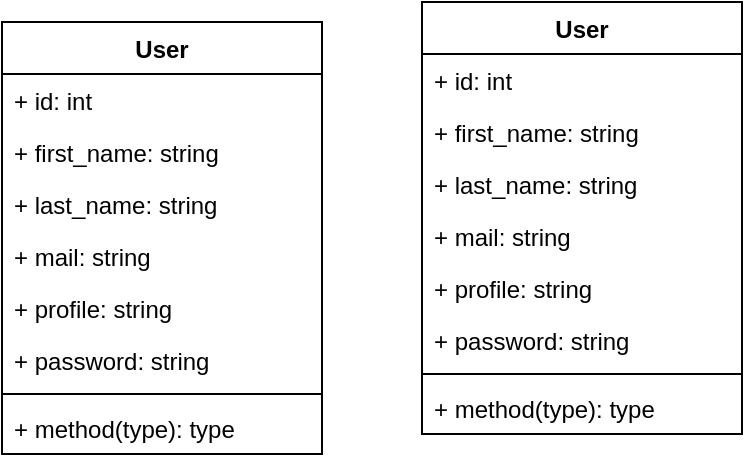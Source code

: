 <mxfile version="24.7.16">
  <diagram name="Page-1" id="U3xEfpQwMd_akKha412e">
    <mxGraphModel dx="880" dy="389" grid="1" gridSize="10" guides="1" tooltips="1" connect="1" arrows="1" fold="1" page="1" pageScale="1" pageWidth="827" pageHeight="1169" math="0" shadow="0">
      <root>
        <mxCell id="0" />
        <mxCell id="1" parent="0" />
        <mxCell id="EkNsuSkXfNMbYj6hUWkd-1" value="User" style="swimlane;fontStyle=1;align=center;verticalAlign=top;childLayout=stackLayout;horizontal=1;startSize=26;horizontalStack=0;resizeParent=1;resizeParentMax=0;resizeLast=0;collapsible=1;marginBottom=0;whiteSpace=wrap;html=1;" vertex="1" parent="1">
          <mxGeometry x="380" y="210" width="160" height="216" as="geometry" />
        </mxCell>
        <mxCell id="EkNsuSkXfNMbYj6hUWkd-2" value="&lt;div&gt;+ id: int&lt;/div&gt;" style="text;strokeColor=none;fillColor=none;align=left;verticalAlign=top;spacingLeft=4;spacingRight=4;overflow=hidden;rotatable=0;points=[[0,0.5],[1,0.5]];portConstraint=eastwest;whiteSpace=wrap;html=1;" vertex="1" parent="EkNsuSkXfNMbYj6hUWkd-1">
          <mxGeometry y="26" width="160" height="26" as="geometry" />
        </mxCell>
        <mxCell id="EkNsuSkXfNMbYj6hUWkd-5" value="&lt;div&gt;+ first_name: string&lt;br&gt;&lt;/div&gt;" style="text;strokeColor=none;fillColor=none;align=left;verticalAlign=top;spacingLeft=4;spacingRight=4;overflow=hidden;rotatable=0;points=[[0,0.5],[1,0.5]];portConstraint=eastwest;whiteSpace=wrap;html=1;" vertex="1" parent="EkNsuSkXfNMbYj6hUWkd-1">
          <mxGeometry y="52" width="160" height="26" as="geometry" />
        </mxCell>
        <mxCell id="EkNsuSkXfNMbYj6hUWkd-6" value="&lt;div&gt;+ last_name: string&lt;br&gt;&lt;/div&gt;" style="text;strokeColor=none;fillColor=none;align=left;verticalAlign=top;spacingLeft=4;spacingRight=4;overflow=hidden;rotatable=0;points=[[0,0.5],[1,0.5]];portConstraint=eastwest;whiteSpace=wrap;html=1;" vertex="1" parent="EkNsuSkXfNMbYj6hUWkd-1">
          <mxGeometry y="78" width="160" height="26" as="geometry" />
        </mxCell>
        <mxCell id="EkNsuSkXfNMbYj6hUWkd-7" value="&lt;div&gt;+ mail: string&lt;br&gt;&lt;/div&gt;" style="text;strokeColor=none;fillColor=none;align=left;verticalAlign=top;spacingLeft=4;spacingRight=4;overflow=hidden;rotatable=0;points=[[0,0.5],[1,0.5]];portConstraint=eastwest;whiteSpace=wrap;html=1;" vertex="1" parent="EkNsuSkXfNMbYj6hUWkd-1">
          <mxGeometry y="104" width="160" height="26" as="geometry" />
        </mxCell>
        <mxCell id="EkNsuSkXfNMbYj6hUWkd-9" value="&lt;div&gt;+ profile: string&lt;br&gt;&lt;/div&gt;" style="text;strokeColor=none;fillColor=none;align=left;verticalAlign=top;spacingLeft=4;spacingRight=4;overflow=hidden;rotatable=0;points=[[0,0.5],[1,0.5]];portConstraint=eastwest;whiteSpace=wrap;html=1;" vertex="1" parent="EkNsuSkXfNMbYj6hUWkd-1">
          <mxGeometry y="130" width="160" height="26" as="geometry" />
        </mxCell>
        <mxCell id="EkNsuSkXfNMbYj6hUWkd-8" value="&lt;div&gt;+ password: string&lt;br&gt;&lt;/div&gt;" style="text;strokeColor=none;fillColor=none;align=left;verticalAlign=top;spacingLeft=4;spacingRight=4;overflow=hidden;rotatable=0;points=[[0,0.5],[1,0.5]];portConstraint=eastwest;whiteSpace=wrap;html=1;" vertex="1" parent="EkNsuSkXfNMbYj6hUWkd-1">
          <mxGeometry y="156" width="160" height="26" as="geometry" />
        </mxCell>
        <mxCell id="EkNsuSkXfNMbYj6hUWkd-3" value="" style="line;strokeWidth=1;fillColor=none;align=left;verticalAlign=middle;spacingTop=-1;spacingLeft=3;spacingRight=3;rotatable=0;labelPosition=right;points=[];portConstraint=eastwest;strokeColor=inherit;" vertex="1" parent="EkNsuSkXfNMbYj6hUWkd-1">
          <mxGeometry y="182" width="160" height="8" as="geometry" />
        </mxCell>
        <mxCell id="EkNsuSkXfNMbYj6hUWkd-4" value="+ method(type): type" style="text;strokeColor=none;fillColor=none;align=left;verticalAlign=top;spacingLeft=4;spacingRight=4;overflow=hidden;rotatable=0;points=[[0,0.5],[1,0.5]];portConstraint=eastwest;whiteSpace=wrap;html=1;" vertex="1" parent="EkNsuSkXfNMbYj6hUWkd-1">
          <mxGeometry y="190" width="160" height="26" as="geometry" />
        </mxCell>
        <mxCell id="EkNsuSkXfNMbYj6hUWkd-10" value="User" style="swimlane;fontStyle=1;align=center;verticalAlign=top;childLayout=stackLayout;horizontal=1;startSize=26;horizontalStack=0;resizeParent=1;resizeParentMax=0;resizeLast=0;collapsible=1;marginBottom=0;whiteSpace=wrap;html=1;" vertex="1" parent="1">
          <mxGeometry x="170" y="220" width="160" height="216" as="geometry" />
        </mxCell>
        <mxCell id="EkNsuSkXfNMbYj6hUWkd-11" value="&lt;div&gt;+ id: int&lt;/div&gt;" style="text;strokeColor=none;fillColor=none;align=left;verticalAlign=top;spacingLeft=4;spacingRight=4;overflow=hidden;rotatable=0;points=[[0,0.5],[1,0.5]];portConstraint=eastwest;whiteSpace=wrap;html=1;" vertex="1" parent="EkNsuSkXfNMbYj6hUWkd-10">
          <mxGeometry y="26" width="160" height="26" as="geometry" />
        </mxCell>
        <mxCell id="EkNsuSkXfNMbYj6hUWkd-12" value="&lt;div&gt;+ first_name: string&lt;br&gt;&lt;/div&gt;" style="text;strokeColor=none;fillColor=none;align=left;verticalAlign=top;spacingLeft=4;spacingRight=4;overflow=hidden;rotatable=0;points=[[0,0.5],[1,0.5]];portConstraint=eastwest;whiteSpace=wrap;html=1;" vertex="1" parent="EkNsuSkXfNMbYj6hUWkd-10">
          <mxGeometry y="52" width="160" height="26" as="geometry" />
        </mxCell>
        <mxCell id="EkNsuSkXfNMbYj6hUWkd-13" value="&lt;div&gt;+ last_name: string&lt;br&gt;&lt;/div&gt;" style="text;strokeColor=none;fillColor=none;align=left;verticalAlign=top;spacingLeft=4;spacingRight=4;overflow=hidden;rotatable=0;points=[[0,0.5],[1,0.5]];portConstraint=eastwest;whiteSpace=wrap;html=1;" vertex="1" parent="EkNsuSkXfNMbYj6hUWkd-10">
          <mxGeometry y="78" width="160" height="26" as="geometry" />
        </mxCell>
        <mxCell id="EkNsuSkXfNMbYj6hUWkd-14" value="&lt;div&gt;+ mail: string&lt;br&gt;&lt;/div&gt;" style="text;strokeColor=none;fillColor=none;align=left;verticalAlign=top;spacingLeft=4;spacingRight=4;overflow=hidden;rotatable=0;points=[[0,0.5],[1,0.5]];portConstraint=eastwest;whiteSpace=wrap;html=1;" vertex="1" parent="EkNsuSkXfNMbYj6hUWkd-10">
          <mxGeometry y="104" width="160" height="26" as="geometry" />
        </mxCell>
        <mxCell id="EkNsuSkXfNMbYj6hUWkd-15" value="&lt;div&gt;+ profile: string&lt;br&gt;&lt;/div&gt;" style="text;strokeColor=none;fillColor=none;align=left;verticalAlign=top;spacingLeft=4;spacingRight=4;overflow=hidden;rotatable=0;points=[[0,0.5],[1,0.5]];portConstraint=eastwest;whiteSpace=wrap;html=1;" vertex="1" parent="EkNsuSkXfNMbYj6hUWkd-10">
          <mxGeometry y="130" width="160" height="26" as="geometry" />
        </mxCell>
        <mxCell id="EkNsuSkXfNMbYj6hUWkd-16" value="&lt;div&gt;+ password: string&lt;br&gt;&lt;/div&gt;" style="text;strokeColor=none;fillColor=none;align=left;verticalAlign=top;spacingLeft=4;spacingRight=4;overflow=hidden;rotatable=0;points=[[0,0.5],[1,0.5]];portConstraint=eastwest;whiteSpace=wrap;html=1;" vertex="1" parent="EkNsuSkXfNMbYj6hUWkd-10">
          <mxGeometry y="156" width="160" height="26" as="geometry" />
        </mxCell>
        <mxCell id="EkNsuSkXfNMbYj6hUWkd-17" value="" style="line;strokeWidth=1;fillColor=none;align=left;verticalAlign=middle;spacingTop=-1;spacingLeft=3;spacingRight=3;rotatable=0;labelPosition=right;points=[];portConstraint=eastwest;strokeColor=inherit;" vertex="1" parent="EkNsuSkXfNMbYj6hUWkd-10">
          <mxGeometry y="182" width="160" height="8" as="geometry" />
        </mxCell>
        <mxCell id="EkNsuSkXfNMbYj6hUWkd-18" value="+ method(type): type" style="text;strokeColor=none;fillColor=none;align=left;verticalAlign=top;spacingLeft=4;spacingRight=4;overflow=hidden;rotatable=0;points=[[0,0.5],[1,0.5]];portConstraint=eastwest;whiteSpace=wrap;html=1;" vertex="1" parent="EkNsuSkXfNMbYj6hUWkd-10">
          <mxGeometry y="190" width="160" height="26" as="geometry" />
        </mxCell>
      </root>
    </mxGraphModel>
  </diagram>
</mxfile>
